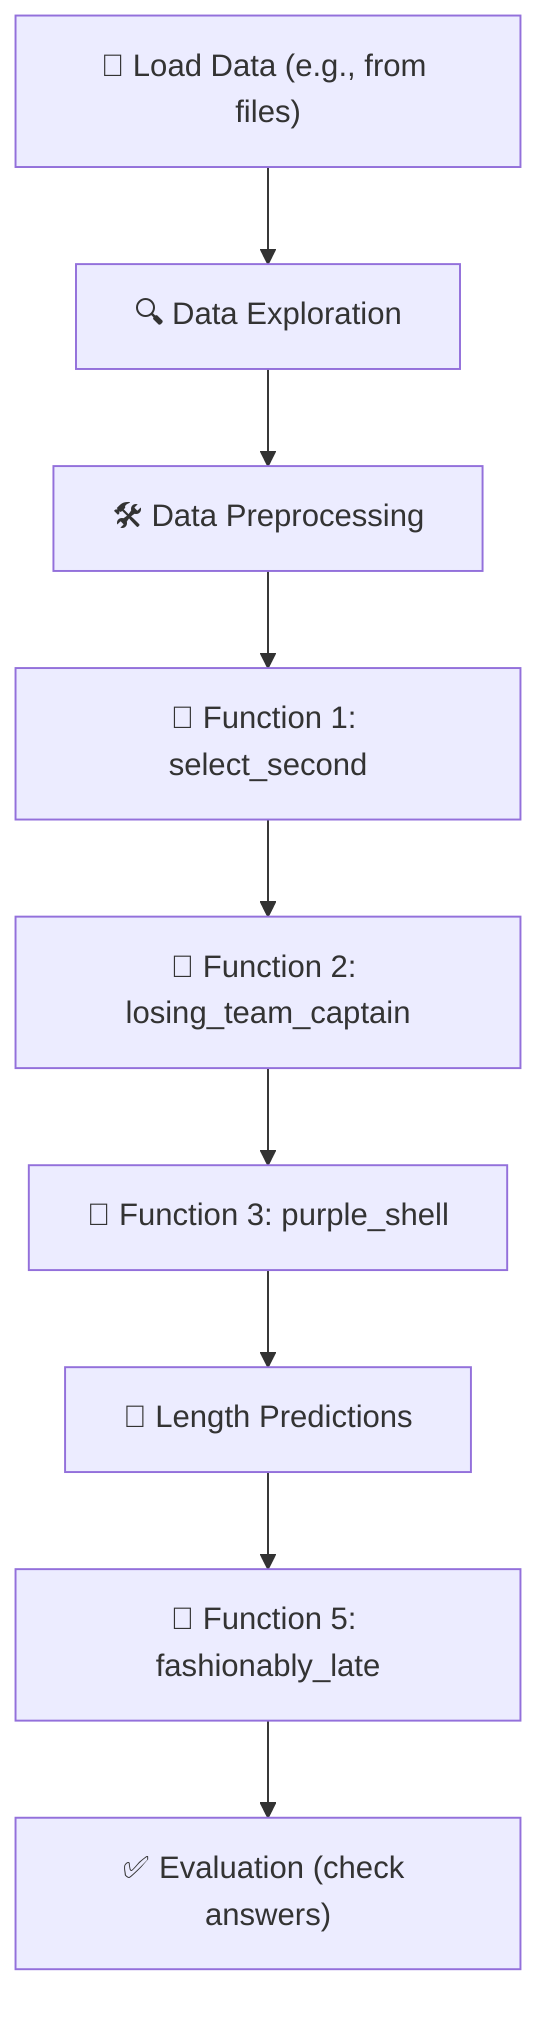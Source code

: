 flowchart TD
    A["📂 Load Data (e.g., from files)"] --> B["🔍 Data Exploration"]
    B --> C["🛠️ Data Preprocessing"]
    C --> D["🔄 Function 1: select_second"]
    D --> E["🔄 Function 2: losing_team_captain"]
    E --> F["🔄 Function 3: purple_shell"]
    F --> G["📏 Length Predictions"]
    G --> H["🔄 Function 5: fashionably_late"]
    H --> I["✅ Evaluation (check answers)"]